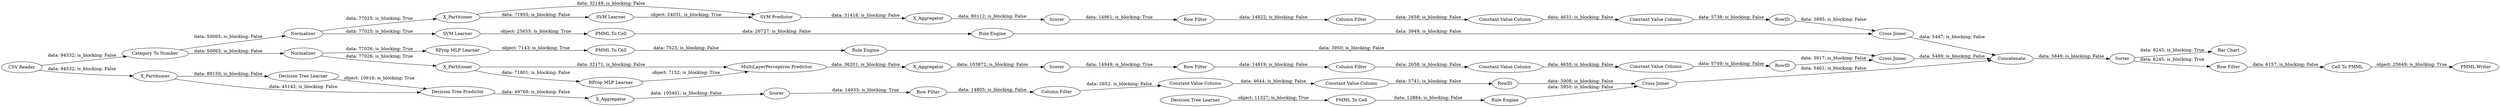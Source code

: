 digraph {
	"618690684291801719_34" [label="Rule Engine"]
	"-5818206246185763073_9" [label="Row Filter"]
	"-5818206246185763073_294" [label="Column Filter"]
	"5588649494837060786_32" [label="SVM Predictor"]
	"3985612358381999159_62" [label="CSV Reader"]
	"5588649494837060786_7" [label=X_Aggregator]
	"5588649494837060786_2" [label=X_Partitioner]
	"642531829437010764_33" [label="SVM Learner"]
	"-9078752556019283354_2" [label=X_Partitioner]
	"5588649494837060786_39" [label="Cross Joiner"]
	"-9078752556019283354_32" [label="MultiLayerPerceptron Predictor"]
	"3985612358381999159_59" [label="Bar Chart"]
	"7753428545395800351_294" [label="Column Filter"]
	"618690684291801719_35" [label="RProp MLP Learner"]
	"-9078752556019283354_38" [label="Cross Joiner"]
	"7112732045289472803_290" [label="Constant Value Column"]
	"7112732045289472803_293" [label=RowID]
	"7753428545395800351_9" [label="Row Filter"]
	"2654293878422686344_31" [label="Decision Tree Learner"]
	"2654293878422686344_39" [label=Scorer]
	"-5818206246185763073_292" [label="Constant Value Column"]
	"2654293878422686344_2" [label=X_Partitioner]
	"7112732045289472803_292" [label="Constant Value Column"]
	"7753428545395800351_290" [label="Constant Value Column"]
	"-9078752556019283354_31" [label="RProp MLP Learner"]
	"7753428545395800351_293" [label=RowID]
	"2654293878422686344_38" [label="Cross Joiner"]
	"-9078752556019283354_39" [label=Normalizer]
	"7753428545395800351_292" [label="Constant Value Column"]
	"5588649494837060786_41" [label=Scorer]
	"642531829437010764_35" [label="Rule Engine"]
	"-5818206246185763073_293" [label=RowID]
	"-9078752556019283354_40" [label=Scorer]
	"2654293878422686344_32" [label="Decision Tree Predictor"]
	"5588649494837060786_40" [label=Normalizer]
	"2654293878422686344_7" [label=X_Aggregator]
	"7112732045289472803_294" [label="Column Filter"]
	"3985612358381999159_53" [label="Row Filter"]
	"642531829437010764_34" [label="PMML To Cell"]
	"-9053892335648545063_28" [label="PMML To Cell"]
	"3985612358381999159_60" [label=Concatenate]
	"3985612358381999159_54" [label="Cell To PMML"]
	"5588649494837060786_31" [label="SVM Learner"]
	"-9078752556019283354_7" [label=X_Aggregator]
	"3985612358381999159_61" [label="PMML Writer"]
	"3985612358381999159_52" [label=Sorter]
	"-9053892335648545063_33" [label="Decision Tree Learner"]
	"7112732045289472803_9" [label="Row Filter"]
	"3985612358381999159_58" [label="Category To Number"]
	"-5818206246185763073_290" [label="Constant Value Column"]
	"-9053892335648545063_34" [label="Rule Engine"]
	"618690684291801719_22" [label="PMML To Cell"]
	"5588649494837060786_2" -> "5588649494837060786_32" [label="data: 32149; is_blocking: False"]
	"7112732045289472803_292" -> "7112732045289472803_293" [label="data: 5738; is_blocking: False"]
	"3985612358381999159_58" -> "5588649494837060786_40" [label="data: 50065; is_blocking: False"]
	"-9078752556019283354_38" -> "3985612358381999159_60" [label="data: 5469; is_blocking: False"]
	"2654293878422686344_2" -> "2654293878422686344_31" [label="data: 89150; is_blocking: False"]
	"618690684291801719_34" -> "-9078752556019283354_38" [label="data: 3950; is_blocking: False"]
	"-5818206246185763073_293" -> "-9078752556019283354_38" [label="data: 3917; is_blocking: False"]
	"5588649494837060786_40" -> "642531829437010764_33" [label="data: 77025; is_blocking: True"]
	"7112732045289472803_294" -> "7112732045289472803_290" [label="data: 2658; is_blocking: False"]
	"-9053892335648545063_28" -> "-9053892335648545063_34" [label="data: 12884; is_blocking: False"]
	"3985612358381999159_62" -> "2654293878422686344_2" [label="data: 94532; is_blocking: False"]
	"5588649494837060786_41" -> "7112732045289472803_9" [label="data: 14961; is_blocking: True"]
	"-9078752556019283354_32" -> "-9078752556019283354_7" [label="data: 36201; is_blocking: False"]
	"7753428545395800351_294" -> "7753428545395800351_290" [label="data: 2652; is_blocking: False"]
	"-5818206246185763073_9" -> "-5818206246185763073_294" [label="data: 14819; is_blocking: False"]
	"-9078752556019283354_2" -> "-9078752556019283354_32" [label="data: 32171; is_blocking: False"]
	"-9078752556019283354_2" -> "-9078752556019283354_31" [label="data: 71801; is_blocking: False"]
	"-9078752556019283354_40" -> "-5818206246185763073_9" [label="data: 14949; is_blocking: True"]
	"5588649494837060786_2" -> "5588649494837060786_31" [label="data: 71955; is_blocking: False"]
	"-9053892335648545063_34" -> "2654293878422686344_38" [label="data: 3950; is_blocking: False"]
	"5588649494837060786_32" -> "5588649494837060786_7" [label="data: 31418; is_blocking: False"]
	"618690684291801719_22" -> "618690684291801719_34" [label="data: 7523; is_blocking: False"]
	"7753428545395800351_9" -> "7753428545395800351_294" [label="data: 14805; is_blocking: False"]
	"7753428545395800351_290" -> "7753428545395800351_292" [label="data: 4644; is_blocking: False"]
	"5588649494837060786_40" -> "5588649494837060786_2" [label="data: 77025; is_blocking: True"]
	"7753428545395800351_292" -> "7753428545395800351_293" [label="data: 5741; is_blocking: False"]
	"-5818206246185763073_294" -> "-5818206246185763073_290" [label="data: 2658; is_blocking: False"]
	"2654293878422686344_7" -> "2654293878422686344_39" [label="data: 105401; is_blocking: False"]
	"-9078752556019283354_39" -> "618690684291801719_35" [label="data: 77026; is_blocking: True"]
	"5588649494837060786_7" -> "5588649494837060786_41" [label="data: 80112; is_blocking: False"]
	"3985612358381999159_58" -> "-9078752556019283354_39" [label="data: 50065; is_blocking: False"]
	"3985612358381999159_60" -> "3985612358381999159_52" [label="data: 5849; is_blocking: False"]
	"7112732045289472803_9" -> "7112732045289472803_294" [label="data: 14822; is_blocking: False"]
	"3985612358381999159_52" -> "3985612358381999159_53" [label="data: 6245; is_blocking: True"]
	"-5818206246185763073_292" -> "-5818206246185763073_293" [label="data: 5749; is_blocking: False"]
	"3985612358381999159_54" -> "3985612358381999159_61" [label="object: 25649; is_blocking: True"]
	"5588649494837060786_31" -> "5588649494837060786_32" [label="object: 24031; is_blocking: True"]
	"-9078752556019283354_39" -> "-9078752556019283354_2" [label="data: 77026; is_blocking: True"]
	"3985612358381999159_53" -> "3985612358381999159_54" [label="data: 6157; is_blocking: False"]
	"642531829437010764_35" -> "5588649494837060786_39" [label="data: 3949; is_blocking: False"]
	"-9078752556019283354_31" -> "-9078752556019283354_32" [label="object: 7152; is_blocking: True"]
	"2654293878422686344_32" -> "2654293878422686344_7" [label="data: 49769; is_blocking: False"]
	"2654293878422686344_39" -> "7753428545395800351_9" [label="data: 14933; is_blocking: True"]
	"7112732045289472803_290" -> "7112732045289472803_292" [label="data: 4631; is_blocking: False"]
	"642531829437010764_33" -> "642531829437010764_34" [label="object: 25655; is_blocking: True"]
	"2654293878422686344_2" -> "2654293878422686344_32" [label="data: 45142; is_blocking: False"]
	"642531829437010764_34" -> "642531829437010764_35" [label="data: 26727; is_blocking: False"]
	"3985612358381999159_52" -> "3985612358381999159_59" [label="data: 6245; is_blocking: True"]
	"-9053892335648545063_33" -> "-9053892335648545063_28" [label="object: 11327; is_blocking: True"]
	"3985612358381999159_62" -> "3985612358381999159_58" [label="data: 94532; is_blocking: False"]
	"618690684291801719_35" -> "618690684291801719_22" [label="object: 7143; is_blocking: True"]
	"2654293878422686344_31" -> "2654293878422686344_32" [label="object: 10616; is_blocking: True"]
	"-5818206246185763073_290" -> "-5818206246185763073_292" [label="data: 4655; is_blocking: False"]
	"7112732045289472803_293" -> "5588649494837060786_39" [label="data: 3895; is_blocking: False"]
	"7753428545395800351_293" -> "2654293878422686344_38" [label="data: 3908; is_blocking: False"]
	"5588649494837060786_39" -> "3985612358381999159_60" [label="data: 5447; is_blocking: False"]
	"2654293878422686344_38" -> "3985612358381999159_60" [label="data: 5461; is_blocking: False"]
	"-9078752556019283354_7" -> "-9078752556019283354_40" [label="data: 103872; is_blocking: False"]
	rankdir=LR
}
